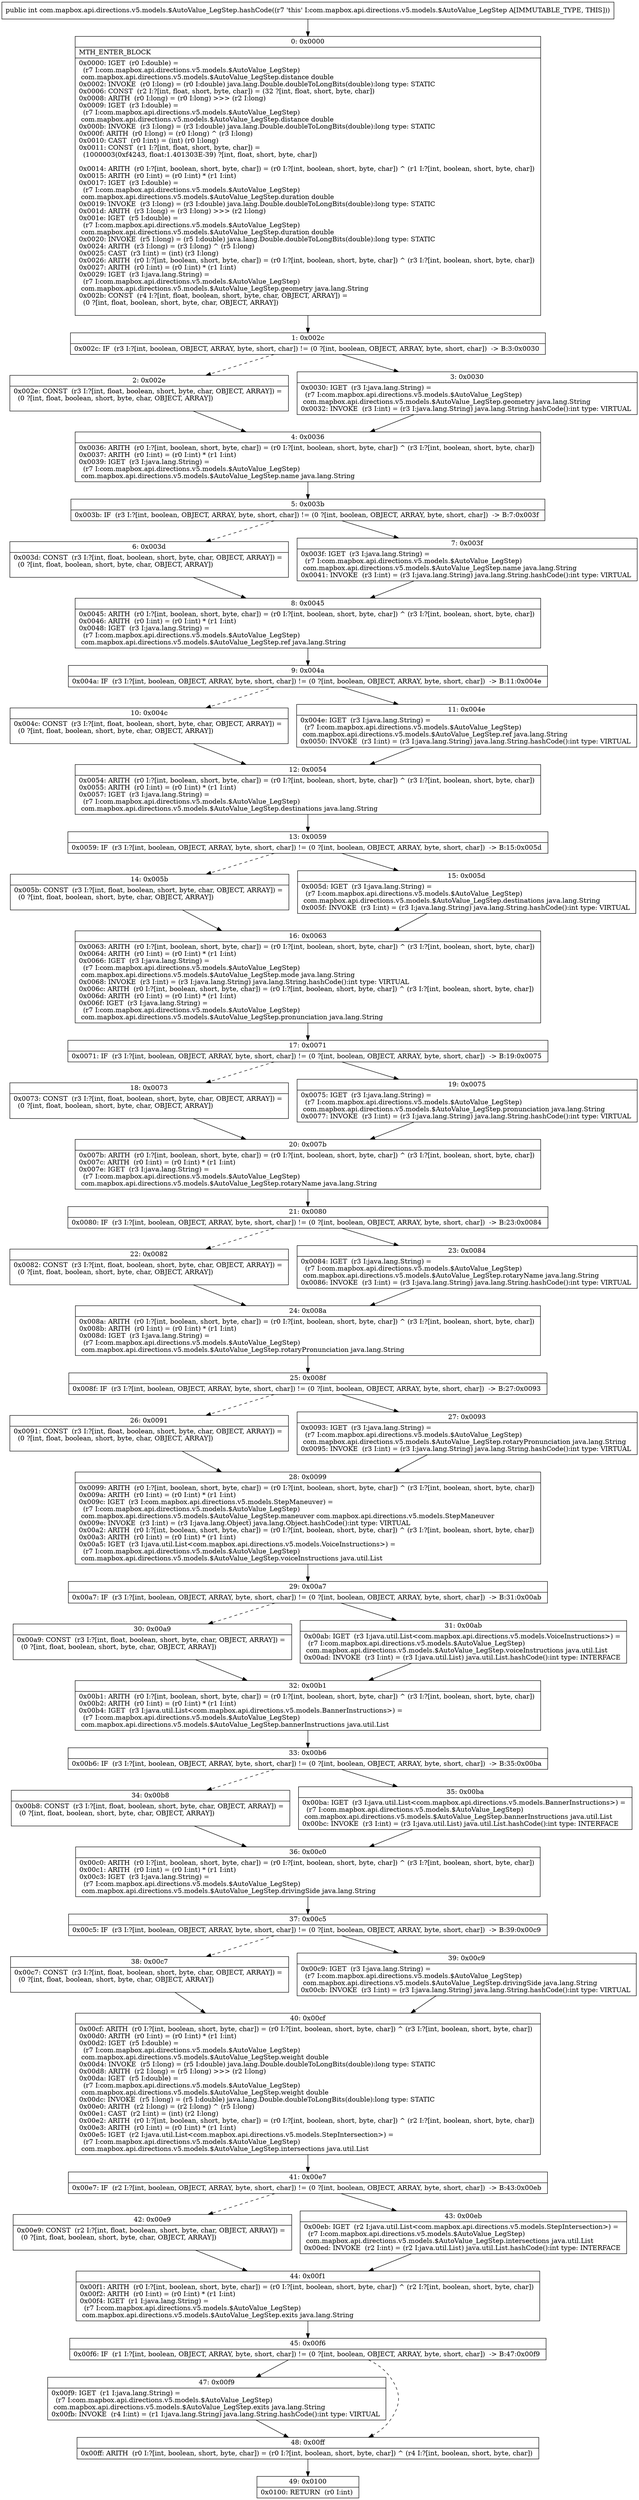 digraph "CFG forcom.mapbox.api.directions.v5.models.$AutoValue_LegStep.hashCode()I" {
Node_0 [shape=record,label="{0\:\ 0x0000|MTH_ENTER_BLOCK\l|0x0000: IGET  (r0 I:double) = \l  (r7 I:com.mapbox.api.directions.v5.models.$AutoValue_LegStep)\l com.mapbox.api.directions.v5.models.$AutoValue_LegStep.distance double \l0x0002: INVOKE  (r0 I:long) = (r0 I:double) java.lang.Double.doubleToLongBits(double):long type: STATIC \l0x0006: CONST  (r2 I:?[int, float, short, byte, char]) = (32 ?[int, float, short, byte, char]) \l0x0008: ARITH  (r0 I:long) = (r0 I:long) \>\>\> (r2 I:long) \l0x0009: IGET  (r3 I:double) = \l  (r7 I:com.mapbox.api.directions.v5.models.$AutoValue_LegStep)\l com.mapbox.api.directions.v5.models.$AutoValue_LegStep.distance double \l0x000b: INVOKE  (r3 I:long) = (r3 I:double) java.lang.Double.doubleToLongBits(double):long type: STATIC \l0x000f: ARITH  (r0 I:long) = (r0 I:long) ^ (r3 I:long) \l0x0010: CAST  (r0 I:int) = (int) (r0 I:long) \l0x0011: CONST  (r1 I:?[int, float, short, byte, char]) = \l  (1000003(0xf4243, float:1.401303E\-39) ?[int, float, short, byte, char])\l \l0x0014: ARITH  (r0 I:?[int, boolean, short, byte, char]) = (r0 I:?[int, boolean, short, byte, char]) ^ (r1 I:?[int, boolean, short, byte, char]) \l0x0015: ARITH  (r0 I:int) = (r0 I:int) * (r1 I:int) \l0x0017: IGET  (r3 I:double) = \l  (r7 I:com.mapbox.api.directions.v5.models.$AutoValue_LegStep)\l com.mapbox.api.directions.v5.models.$AutoValue_LegStep.duration double \l0x0019: INVOKE  (r3 I:long) = (r3 I:double) java.lang.Double.doubleToLongBits(double):long type: STATIC \l0x001d: ARITH  (r3 I:long) = (r3 I:long) \>\>\> (r2 I:long) \l0x001e: IGET  (r5 I:double) = \l  (r7 I:com.mapbox.api.directions.v5.models.$AutoValue_LegStep)\l com.mapbox.api.directions.v5.models.$AutoValue_LegStep.duration double \l0x0020: INVOKE  (r5 I:long) = (r5 I:double) java.lang.Double.doubleToLongBits(double):long type: STATIC \l0x0024: ARITH  (r3 I:long) = (r3 I:long) ^ (r5 I:long) \l0x0025: CAST  (r3 I:int) = (int) (r3 I:long) \l0x0026: ARITH  (r0 I:?[int, boolean, short, byte, char]) = (r0 I:?[int, boolean, short, byte, char]) ^ (r3 I:?[int, boolean, short, byte, char]) \l0x0027: ARITH  (r0 I:int) = (r0 I:int) * (r1 I:int) \l0x0029: IGET  (r3 I:java.lang.String) = \l  (r7 I:com.mapbox.api.directions.v5.models.$AutoValue_LegStep)\l com.mapbox.api.directions.v5.models.$AutoValue_LegStep.geometry java.lang.String \l0x002b: CONST  (r4 I:?[int, float, boolean, short, byte, char, OBJECT, ARRAY]) = \l  (0 ?[int, float, boolean, short, byte, char, OBJECT, ARRAY])\l \l}"];
Node_1 [shape=record,label="{1\:\ 0x002c|0x002c: IF  (r3 I:?[int, boolean, OBJECT, ARRAY, byte, short, char]) != (0 ?[int, boolean, OBJECT, ARRAY, byte, short, char])  \-\> B:3:0x0030 \l}"];
Node_2 [shape=record,label="{2\:\ 0x002e|0x002e: CONST  (r3 I:?[int, float, boolean, short, byte, char, OBJECT, ARRAY]) = \l  (0 ?[int, float, boolean, short, byte, char, OBJECT, ARRAY])\l \l}"];
Node_3 [shape=record,label="{3\:\ 0x0030|0x0030: IGET  (r3 I:java.lang.String) = \l  (r7 I:com.mapbox.api.directions.v5.models.$AutoValue_LegStep)\l com.mapbox.api.directions.v5.models.$AutoValue_LegStep.geometry java.lang.String \l0x0032: INVOKE  (r3 I:int) = (r3 I:java.lang.String) java.lang.String.hashCode():int type: VIRTUAL \l}"];
Node_4 [shape=record,label="{4\:\ 0x0036|0x0036: ARITH  (r0 I:?[int, boolean, short, byte, char]) = (r0 I:?[int, boolean, short, byte, char]) ^ (r3 I:?[int, boolean, short, byte, char]) \l0x0037: ARITH  (r0 I:int) = (r0 I:int) * (r1 I:int) \l0x0039: IGET  (r3 I:java.lang.String) = \l  (r7 I:com.mapbox.api.directions.v5.models.$AutoValue_LegStep)\l com.mapbox.api.directions.v5.models.$AutoValue_LegStep.name java.lang.String \l}"];
Node_5 [shape=record,label="{5\:\ 0x003b|0x003b: IF  (r3 I:?[int, boolean, OBJECT, ARRAY, byte, short, char]) != (0 ?[int, boolean, OBJECT, ARRAY, byte, short, char])  \-\> B:7:0x003f \l}"];
Node_6 [shape=record,label="{6\:\ 0x003d|0x003d: CONST  (r3 I:?[int, float, boolean, short, byte, char, OBJECT, ARRAY]) = \l  (0 ?[int, float, boolean, short, byte, char, OBJECT, ARRAY])\l \l}"];
Node_7 [shape=record,label="{7\:\ 0x003f|0x003f: IGET  (r3 I:java.lang.String) = \l  (r7 I:com.mapbox.api.directions.v5.models.$AutoValue_LegStep)\l com.mapbox.api.directions.v5.models.$AutoValue_LegStep.name java.lang.String \l0x0041: INVOKE  (r3 I:int) = (r3 I:java.lang.String) java.lang.String.hashCode():int type: VIRTUAL \l}"];
Node_8 [shape=record,label="{8\:\ 0x0045|0x0045: ARITH  (r0 I:?[int, boolean, short, byte, char]) = (r0 I:?[int, boolean, short, byte, char]) ^ (r3 I:?[int, boolean, short, byte, char]) \l0x0046: ARITH  (r0 I:int) = (r0 I:int) * (r1 I:int) \l0x0048: IGET  (r3 I:java.lang.String) = \l  (r7 I:com.mapbox.api.directions.v5.models.$AutoValue_LegStep)\l com.mapbox.api.directions.v5.models.$AutoValue_LegStep.ref java.lang.String \l}"];
Node_9 [shape=record,label="{9\:\ 0x004a|0x004a: IF  (r3 I:?[int, boolean, OBJECT, ARRAY, byte, short, char]) != (0 ?[int, boolean, OBJECT, ARRAY, byte, short, char])  \-\> B:11:0x004e \l}"];
Node_10 [shape=record,label="{10\:\ 0x004c|0x004c: CONST  (r3 I:?[int, float, boolean, short, byte, char, OBJECT, ARRAY]) = \l  (0 ?[int, float, boolean, short, byte, char, OBJECT, ARRAY])\l \l}"];
Node_11 [shape=record,label="{11\:\ 0x004e|0x004e: IGET  (r3 I:java.lang.String) = \l  (r7 I:com.mapbox.api.directions.v5.models.$AutoValue_LegStep)\l com.mapbox.api.directions.v5.models.$AutoValue_LegStep.ref java.lang.String \l0x0050: INVOKE  (r3 I:int) = (r3 I:java.lang.String) java.lang.String.hashCode():int type: VIRTUAL \l}"];
Node_12 [shape=record,label="{12\:\ 0x0054|0x0054: ARITH  (r0 I:?[int, boolean, short, byte, char]) = (r0 I:?[int, boolean, short, byte, char]) ^ (r3 I:?[int, boolean, short, byte, char]) \l0x0055: ARITH  (r0 I:int) = (r0 I:int) * (r1 I:int) \l0x0057: IGET  (r3 I:java.lang.String) = \l  (r7 I:com.mapbox.api.directions.v5.models.$AutoValue_LegStep)\l com.mapbox.api.directions.v5.models.$AutoValue_LegStep.destinations java.lang.String \l}"];
Node_13 [shape=record,label="{13\:\ 0x0059|0x0059: IF  (r3 I:?[int, boolean, OBJECT, ARRAY, byte, short, char]) != (0 ?[int, boolean, OBJECT, ARRAY, byte, short, char])  \-\> B:15:0x005d \l}"];
Node_14 [shape=record,label="{14\:\ 0x005b|0x005b: CONST  (r3 I:?[int, float, boolean, short, byte, char, OBJECT, ARRAY]) = \l  (0 ?[int, float, boolean, short, byte, char, OBJECT, ARRAY])\l \l}"];
Node_15 [shape=record,label="{15\:\ 0x005d|0x005d: IGET  (r3 I:java.lang.String) = \l  (r7 I:com.mapbox.api.directions.v5.models.$AutoValue_LegStep)\l com.mapbox.api.directions.v5.models.$AutoValue_LegStep.destinations java.lang.String \l0x005f: INVOKE  (r3 I:int) = (r3 I:java.lang.String) java.lang.String.hashCode():int type: VIRTUAL \l}"];
Node_16 [shape=record,label="{16\:\ 0x0063|0x0063: ARITH  (r0 I:?[int, boolean, short, byte, char]) = (r0 I:?[int, boolean, short, byte, char]) ^ (r3 I:?[int, boolean, short, byte, char]) \l0x0064: ARITH  (r0 I:int) = (r0 I:int) * (r1 I:int) \l0x0066: IGET  (r3 I:java.lang.String) = \l  (r7 I:com.mapbox.api.directions.v5.models.$AutoValue_LegStep)\l com.mapbox.api.directions.v5.models.$AutoValue_LegStep.mode java.lang.String \l0x0068: INVOKE  (r3 I:int) = (r3 I:java.lang.String) java.lang.String.hashCode():int type: VIRTUAL \l0x006c: ARITH  (r0 I:?[int, boolean, short, byte, char]) = (r0 I:?[int, boolean, short, byte, char]) ^ (r3 I:?[int, boolean, short, byte, char]) \l0x006d: ARITH  (r0 I:int) = (r0 I:int) * (r1 I:int) \l0x006f: IGET  (r3 I:java.lang.String) = \l  (r7 I:com.mapbox.api.directions.v5.models.$AutoValue_LegStep)\l com.mapbox.api.directions.v5.models.$AutoValue_LegStep.pronunciation java.lang.String \l}"];
Node_17 [shape=record,label="{17\:\ 0x0071|0x0071: IF  (r3 I:?[int, boolean, OBJECT, ARRAY, byte, short, char]) != (0 ?[int, boolean, OBJECT, ARRAY, byte, short, char])  \-\> B:19:0x0075 \l}"];
Node_18 [shape=record,label="{18\:\ 0x0073|0x0073: CONST  (r3 I:?[int, float, boolean, short, byte, char, OBJECT, ARRAY]) = \l  (0 ?[int, float, boolean, short, byte, char, OBJECT, ARRAY])\l \l}"];
Node_19 [shape=record,label="{19\:\ 0x0075|0x0075: IGET  (r3 I:java.lang.String) = \l  (r7 I:com.mapbox.api.directions.v5.models.$AutoValue_LegStep)\l com.mapbox.api.directions.v5.models.$AutoValue_LegStep.pronunciation java.lang.String \l0x0077: INVOKE  (r3 I:int) = (r3 I:java.lang.String) java.lang.String.hashCode():int type: VIRTUAL \l}"];
Node_20 [shape=record,label="{20\:\ 0x007b|0x007b: ARITH  (r0 I:?[int, boolean, short, byte, char]) = (r0 I:?[int, boolean, short, byte, char]) ^ (r3 I:?[int, boolean, short, byte, char]) \l0x007c: ARITH  (r0 I:int) = (r0 I:int) * (r1 I:int) \l0x007e: IGET  (r3 I:java.lang.String) = \l  (r7 I:com.mapbox.api.directions.v5.models.$AutoValue_LegStep)\l com.mapbox.api.directions.v5.models.$AutoValue_LegStep.rotaryName java.lang.String \l}"];
Node_21 [shape=record,label="{21\:\ 0x0080|0x0080: IF  (r3 I:?[int, boolean, OBJECT, ARRAY, byte, short, char]) != (0 ?[int, boolean, OBJECT, ARRAY, byte, short, char])  \-\> B:23:0x0084 \l}"];
Node_22 [shape=record,label="{22\:\ 0x0082|0x0082: CONST  (r3 I:?[int, float, boolean, short, byte, char, OBJECT, ARRAY]) = \l  (0 ?[int, float, boolean, short, byte, char, OBJECT, ARRAY])\l \l}"];
Node_23 [shape=record,label="{23\:\ 0x0084|0x0084: IGET  (r3 I:java.lang.String) = \l  (r7 I:com.mapbox.api.directions.v5.models.$AutoValue_LegStep)\l com.mapbox.api.directions.v5.models.$AutoValue_LegStep.rotaryName java.lang.String \l0x0086: INVOKE  (r3 I:int) = (r3 I:java.lang.String) java.lang.String.hashCode():int type: VIRTUAL \l}"];
Node_24 [shape=record,label="{24\:\ 0x008a|0x008a: ARITH  (r0 I:?[int, boolean, short, byte, char]) = (r0 I:?[int, boolean, short, byte, char]) ^ (r3 I:?[int, boolean, short, byte, char]) \l0x008b: ARITH  (r0 I:int) = (r0 I:int) * (r1 I:int) \l0x008d: IGET  (r3 I:java.lang.String) = \l  (r7 I:com.mapbox.api.directions.v5.models.$AutoValue_LegStep)\l com.mapbox.api.directions.v5.models.$AutoValue_LegStep.rotaryPronunciation java.lang.String \l}"];
Node_25 [shape=record,label="{25\:\ 0x008f|0x008f: IF  (r3 I:?[int, boolean, OBJECT, ARRAY, byte, short, char]) != (0 ?[int, boolean, OBJECT, ARRAY, byte, short, char])  \-\> B:27:0x0093 \l}"];
Node_26 [shape=record,label="{26\:\ 0x0091|0x0091: CONST  (r3 I:?[int, float, boolean, short, byte, char, OBJECT, ARRAY]) = \l  (0 ?[int, float, boolean, short, byte, char, OBJECT, ARRAY])\l \l}"];
Node_27 [shape=record,label="{27\:\ 0x0093|0x0093: IGET  (r3 I:java.lang.String) = \l  (r7 I:com.mapbox.api.directions.v5.models.$AutoValue_LegStep)\l com.mapbox.api.directions.v5.models.$AutoValue_LegStep.rotaryPronunciation java.lang.String \l0x0095: INVOKE  (r3 I:int) = (r3 I:java.lang.String) java.lang.String.hashCode():int type: VIRTUAL \l}"];
Node_28 [shape=record,label="{28\:\ 0x0099|0x0099: ARITH  (r0 I:?[int, boolean, short, byte, char]) = (r0 I:?[int, boolean, short, byte, char]) ^ (r3 I:?[int, boolean, short, byte, char]) \l0x009a: ARITH  (r0 I:int) = (r0 I:int) * (r1 I:int) \l0x009c: IGET  (r3 I:com.mapbox.api.directions.v5.models.StepManeuver) = \l  (r7 I:com.mapbox.api.directions.v5.models.$AutoValue_LegStep)\l com.mapbox.api.directions.v5.models.$AutoValue_LegStep.maneuver com.mapbox.api.directions.v5.models.StepManeuver \l0x009e: INVOKE  (r3 I:int) = (r3 I:java.lang.Object) java.lang.Object.hashCode():int type: VIRTUAL \l0x00a2: ARITH  (r0 I:?[int, boolean, short, byte, char]) = (r0 I:?[int, boolean, short, byte, char]) ^ (r3 I:?[int, boolean, short, byte, char]) \l0x00a3: ARITH  (r0 I:int) = (r0 I:int) * (r1 I:int) \l0x00a5: IGET  (r3 I:java.util.List\<com.mapbox.api.directions.v5.models.VoiceInstructions\>) = \l  (r7 I:com.mapbox.api.directions.v5.models.$AutoValue_LegStep)\l com.mapbox.api.directions.v5.models.$AutoValue_LegStep.voiceInstructions java.util.List \l}"];
Node_29 [shape=record,label="{29\:\ 0x00a7|0x00a7: IF  (r3 I:?[int, boolean, OBJECT, ARRAY, byte, short, char]) != (0 ?[int, boolean, OBJECT, ARRAY, byte, short, char])  \-\> B:31:0x00ab \l}"];
Node_30 [shape=record,label="{30\:\ 0x00a9|0x00a9: CONST  (r3 I:?[int, float, boolean, short, byte, char, OBJECT, ARRAY]) = \l  (0 ?[int, float, boolean, short, byte, char, OBJECT, ARRAY])\l \l}"];
Node_31 [shape=record,label="{31\:\ 0x00ab|0x00ab: IGET  (r3 I:java.util.List\<com.mapbox.api.directions.v5.models.VoiceInstructions\>) = \l  (r7 I:com.mapbox.api.directions.v5.models.$AutoValue_LegStep)\l com.mapbox.api.directions.v5.models.$AutoValue_LegStep.voiceInstructions java.util.List \l0x00ad: INVOKE  (r3 I:int) = (r3 I:java.util.List) java.util.List.hashCode():int type: INTERFACE \l}"];
Node_32 [shape=record,label="{32\:\ 0x00b1|0x00b1: ARITH  (r0 I:?[int, boolean, short, byte, char]) = (r0 I:?[int, boolean, short, byte, char]) ^ (r3 I:?[int, boolean, short, byte, char]) \l0x00b2: ARITH  (r0 I:int) = (r0 I:int) * (r1 I:int) \l0x00b4: IGET  (r3 I:java.util.List\<com.mapbox.api.directions.v5.models.BannerInstructions\>) = \l  (r7 I:com.mapbox.api.directions.v5.models.$AutoValue_LegStep)\l com.mapbox.api.directions.v5.models.$AutoValue_LegStep.bannerInstructions java.util.List \l}"];
Node_33 [shape=record,label="{33\:\ 0x00b6|0x00b6: IF  (r3 I:?[int, boolean, OBJECT, ARRAY, byte, short, char]) != (0 ?[int, boolean, OBJECT, ARRAY, byte, short, char])  \-\> B:35:0x00ba \l}"];
Node_34 [shape=record,label="{34\:\ 0x00b8|0x00b8: CONST  (r3 I:?[int, float, boolean, short, byte, char, OBJECT, ARRAY]) = \l  (0 ?[int, float, boolean, short, byte, char, OBJECT, ARRAY])\l \l}"];
Node_35 [shape=record,label="{35\:\ 0x00ba|0x00ba: IGET  (r3 I:java.util.List\<com.mapbox.api.directions.v5.models.BannerInstructions\>) = \l  (r7 I:com.mapbox.api.directions.v5.models.$AutoValue_LegStep)\l com.mapbox.api.directions.v5.models.$AutoValue_LegStep.bannerInstructions java.util.List \l0x00bc: INVOKE  (r3 I:int) = (r3 I:java.util.List) java.util.List.hashCode():int type: INTERFACE \l}"];
Node_36 [shape=record,label="{36\:\ 0x00c0|0x00c0: ARITH  (r0 I:?[int, boolean, short, byte, char]) = (r0 I:?[int, boolean, short, byte, char]) ^ (r3 I:?[int, boolean, short, byte, char]) \l0x00c1: ARITH  (r0 I:int) = (r0 I:int) * (r1 I:int) \l0x00c3: IGET  (r3 I:java.lang.String) = \l  (r7 I:com.mapbox.api.directions.v5.models.$AutoValue_LegStep)\l com.mapbox.api.directions.v5.models.$AutoValue_LegStep.drivingSide java.lang.String \l}"];
Node_37 [shape=record,label="{37\:\ 0x00c5|0x00c5: IF  (r3 I:?[int, boolean, OBJECT, ARRAY, byte, short, char]) != (0 ?[int, boolean, OBJECT, ARRAY, byte, short, char])  \-\> B:39:0x00c9 \l}"];
Node_38 [shape=record,label="{38\:\ 0x00c7|0x00c7: CONST  (r3 I:?[int, float, boolean, short, byte, char, OBJECT, ARRAY]) = \l  (0 ?[int, float, boolean, short, byte, char, OBJECT, ARRAY])\l \l}"];
Node_39 [shape=record,label="{39\:\ 0x00c9|0x00c9: IGET  (r3 I:java.lang.String) = \l  (r7 I:com.mapbox.api.directions.v5.models.$AutoValue_LegStep)\l com.mapbox.api.directions.v5.models.$AutoValue_LegStep.drivingSide java.lang.String \l0x00cb: INVOKE  (r3 I:int) = (r3 I:java.lang.String) java.lang.String.hashCode():int type: VIRTUAL \l}"];
Node_40 [shape=record,label="{40\:\ 0x00cf|0x00cf: ARITH  (r0 I:?[int, boolean, short, byte, char]) = (r0 I:?[int, boolean, short, byte, char]) ^ (r3 I:?[int, boolean, short, byte, char]) \l0x00d0: ARITH  (r0 I:int) = (r0 I:int) * (r1 I:int) \l0x00d2: IGET  (r5 I:double) = \l  (r7 I:com.mapbox.api.directions.v5.models.$AutoValue_LegStep)\l com.mapbox.api.directions.v5.models.$AutoValue_LegStep.weight double \l0x00d4: INVOKE  (r5 I:long) = (r5 I:double) java.lang.Double.doubleToLongBits(double):long type: STATIC \l0x00d8: ARITH  (r2 I:long) = (r5 I:long) \>\>\> (r2 I:long) \l0x00da: IGET  (r5 I:double) = \l  (r7 I:com.mapbox.api.directions.v5.models.$AutoValue_LegStep)\l com.mapbox.api.directions.v5.models.$AutoValue_LegStep.weight double \l0x00dc: INVOKE  (r5 I:long) = (r5 I:double) java.lang.Double.doubleToLongBits(double):long type: STATIC \l0x00e0: ARITH  (r2 I:long) = (r2 I:long) ^ (r5 I:long) \l0x00e1: CAST  (r2 I:int) = (int) (r2 I:long) \l0x00e2: ARITH  (r0 I:?[int, boolean, short, byte, char]) = (r0 I:?[int, boolean, short, byte, char]) ^ (r2 I:?[int, boolean, short, byte, char]) \l0x00e3: ARITH  (r0 I:int) = (r0 I:int) * (r1 I:int) \l0x00e5: IGET  (r2 I:java.util.List\<com.mapbox.api.directions.v5.models.StepIntersection\>) = \l  (r7 I:com.mapbox.api.directions.v5.models.$AutoValue_LegStep)\l com.mapbox.api.directions.v5.models.$AutoValue_LegStep.intersections java.util.List \l}"];
Node_41 [shape=record,label="{41\:\ 0x00e7|0x00e7: IF  (r2 I:?[int, boolean, OBJECT, ARRAY, byte, short, char]) != (0 ?[int, boolean, OBJECT, ARRAY, byte, short, char])  \-\> B:43:0x00eb \l}"];
Node_42 [shape=record,label="{42\:\ 0x00e9|0x00e9: CONST  (r2 I:?[int, float, boolean, short, byte, char, OBJECT, ARRAY]) = \l  (0 ?[int, float, boolean, short, byte, char, OBJECT, ARRAY])\l \l}"];
Node_43 [shape=record,label="{43\:\ 0x00eb|0x00eb: IGET  (r2 I:java.util.List\<com.mapbox.api.directions.v5.models.StepIntersection\>) = \l  (r7 I:com.mapbox.api.directions.v5.models.$AutoValue_LegStep)\l com.mapbox.api.directions.v5.models.$AutoValue_LegStep.intersections java.util.List \l0x00ed: INVOKE  (r2 I:int) = (r2 I:java.util.List) java.util.List.hashCode():int type: INTERFACE \l}"];
Node_44 [shape=record,label="{44\:\ 0x00f1|0x00f1: ARITH  (r0 I:?[int, boolean, short, byte, char]) = (r0 I:?[int, boolean, short, byte, char]) ^ (r2 I:?[int, boolean, short, byte, char]) \l0x00f2: ARITH  (r0 I:int) = (r0 I:int) * (r1 I:int) \l0x00f4: IGET  (r1 I:java.lang.String) = \l  (r7 I:com.mapbox.api.directions.v5.models.$AutoValue_LegStep)\l com.mapbox.api.directions.v5.models.$AutoValue_LegStep.exits java.lang.String \l}"];
Node_45 [shape=record,label="{45\:\ 0x00f6|0x00f6: IF  (r1 I:?[int, boolean, OBJECT, ARRAY, byte, short, char]) != (0 ?[int, boolean, OBJECT, ARRAY, byte, short, char])  \-\> B:47:0x00f9 \l}"];
Node_47 [shape=record,label="{47\:\ 0x00f9|0x00f9: IGET  (r1 I:java.lang.String) = \l  (r7 I:com.mapbox.api.directions.v5.models.$AutoValue_LegStep)\l com.mapbox.api.directions.v5.models.$AutoValue_LegStep.exits java.lang.String \l0x00fb: INVOKE  (r4 I:int) = (r1 I:java.lang.String) java.lang.String.hashCode():int type: VIRTUAL \l}"];
Node_48 [shape=record,label="{48\:\ 0x00ff|0x00ff: ARITH  (r0 I:?[int, boolean, short, byte, char]) = (r0 I:?[int, boolean, short, byte, char]) ^ (r4 I:?[int, boolean, short, byte, char]) \l}"];
Node_49 [shape=record,label="{49\:\ 0x0100|0x0100: RETURN  (r0 I:int) \l}"];
MethodNode[shape=record,label="{public int com.mapbox.api.directions.v5.models.$AutoValue_LegStep.hashCode((r7 'this' I:com.mapbox.api.directions.v5.models.$AutoValue_LegStep A[IMMUTABLE_TYPE, THIS])) }"];
MethodNode -> Node_0;
Node_0 -> Node_1;
Node_1 -> Node_2[style=dashed];
Node_1 -> Node_3;
Node_2 -> Node_4;
Node_3 -> Node_4;
Node_4 -> Node_5;
Node_5 -> Node_6[style=dashed];
Node_5 -> Node_7;
Node_6 -> Node_8;
Node_7 -> Node_8;
Node_8 -> Node_9;
Node_9 -> Node_10[style=dashed];
Node_9 -> Node_11;
Node_10 -> Node_12;
Node_11 -> Node_12;
Node_12 -> Node_13;
Node_13 -> Node_14[style=dashed];
Node_13 -> Node_15;
Node_14 -> Node_16;
Node_15 -> Node_16;
Node_16 -> Node_17;
Node_17 -> Node_18[style=dashed];
Node_17 -> Node_19;
Node_18 -> Node_20;
Node_19 -> Node_20;
Node_20 -> Node_21;
Node_21 -> Node_22[style=dashed];
Node_21 -> Node_23;
Node_22 -> Node_24;
Node_23 -> Node_24;
Node_24 -> Node_25;
Node_25 -> Node_26[style=dashed];
Node_25 -> Node_27;
Node_26 -> Node_28;
Node_27 -> Node_28;
Node_28 -> Node_29;
Node_29 -> Node_30[style=dashed];
Node_29 -> Node_31;
Node_30 -> Node_32;
Node_31 -> Node_32;
Node_32 -> Node_33;
Node_33 -> Node_34[style=dashed];
Node_33 -> Node_35;
Node_34 -> Node_36;
Node_35 -> Node_36;
Node_36 -> Node_37;
Node_37 -> Node_38[style=dashed];
Node_37 -> Node_39;
Node_38 -> Node_40;
Node_39 -> Node_40;
Node_40 -> Node_41;
Node_41 -> Node_42[style=dashed];
Node_41 -> Node_43;
Node_42 -> Node_44;
Node_43 -> Node_44;
Node_44 -> Node_45;
Node_45 -> Node_47;
Node_45 -> Node_48[style=dashed];
Node_47 -> Node_48;
Node_48 -> Node_49;
}

